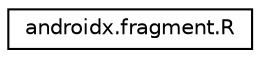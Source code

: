 digraph "Graphical Class Hierarchy"
{
 // LATEX_PDF_SIZE
  edge [fontname="Helvetica",fontsize="10",labelfontname="Helvetica",labelfontsize="10"];
  node [fontname="Helvetica",fontsize="10",shape=record];
  rankdir="LR";
  Node0 [label="androidx.fragment.R",height=0.2,width=0.4,color="black", fillcolor="white", style="filled",URL="$classandroidx_1_1fragment_1_1_r.html",tooltip=" "];
}
